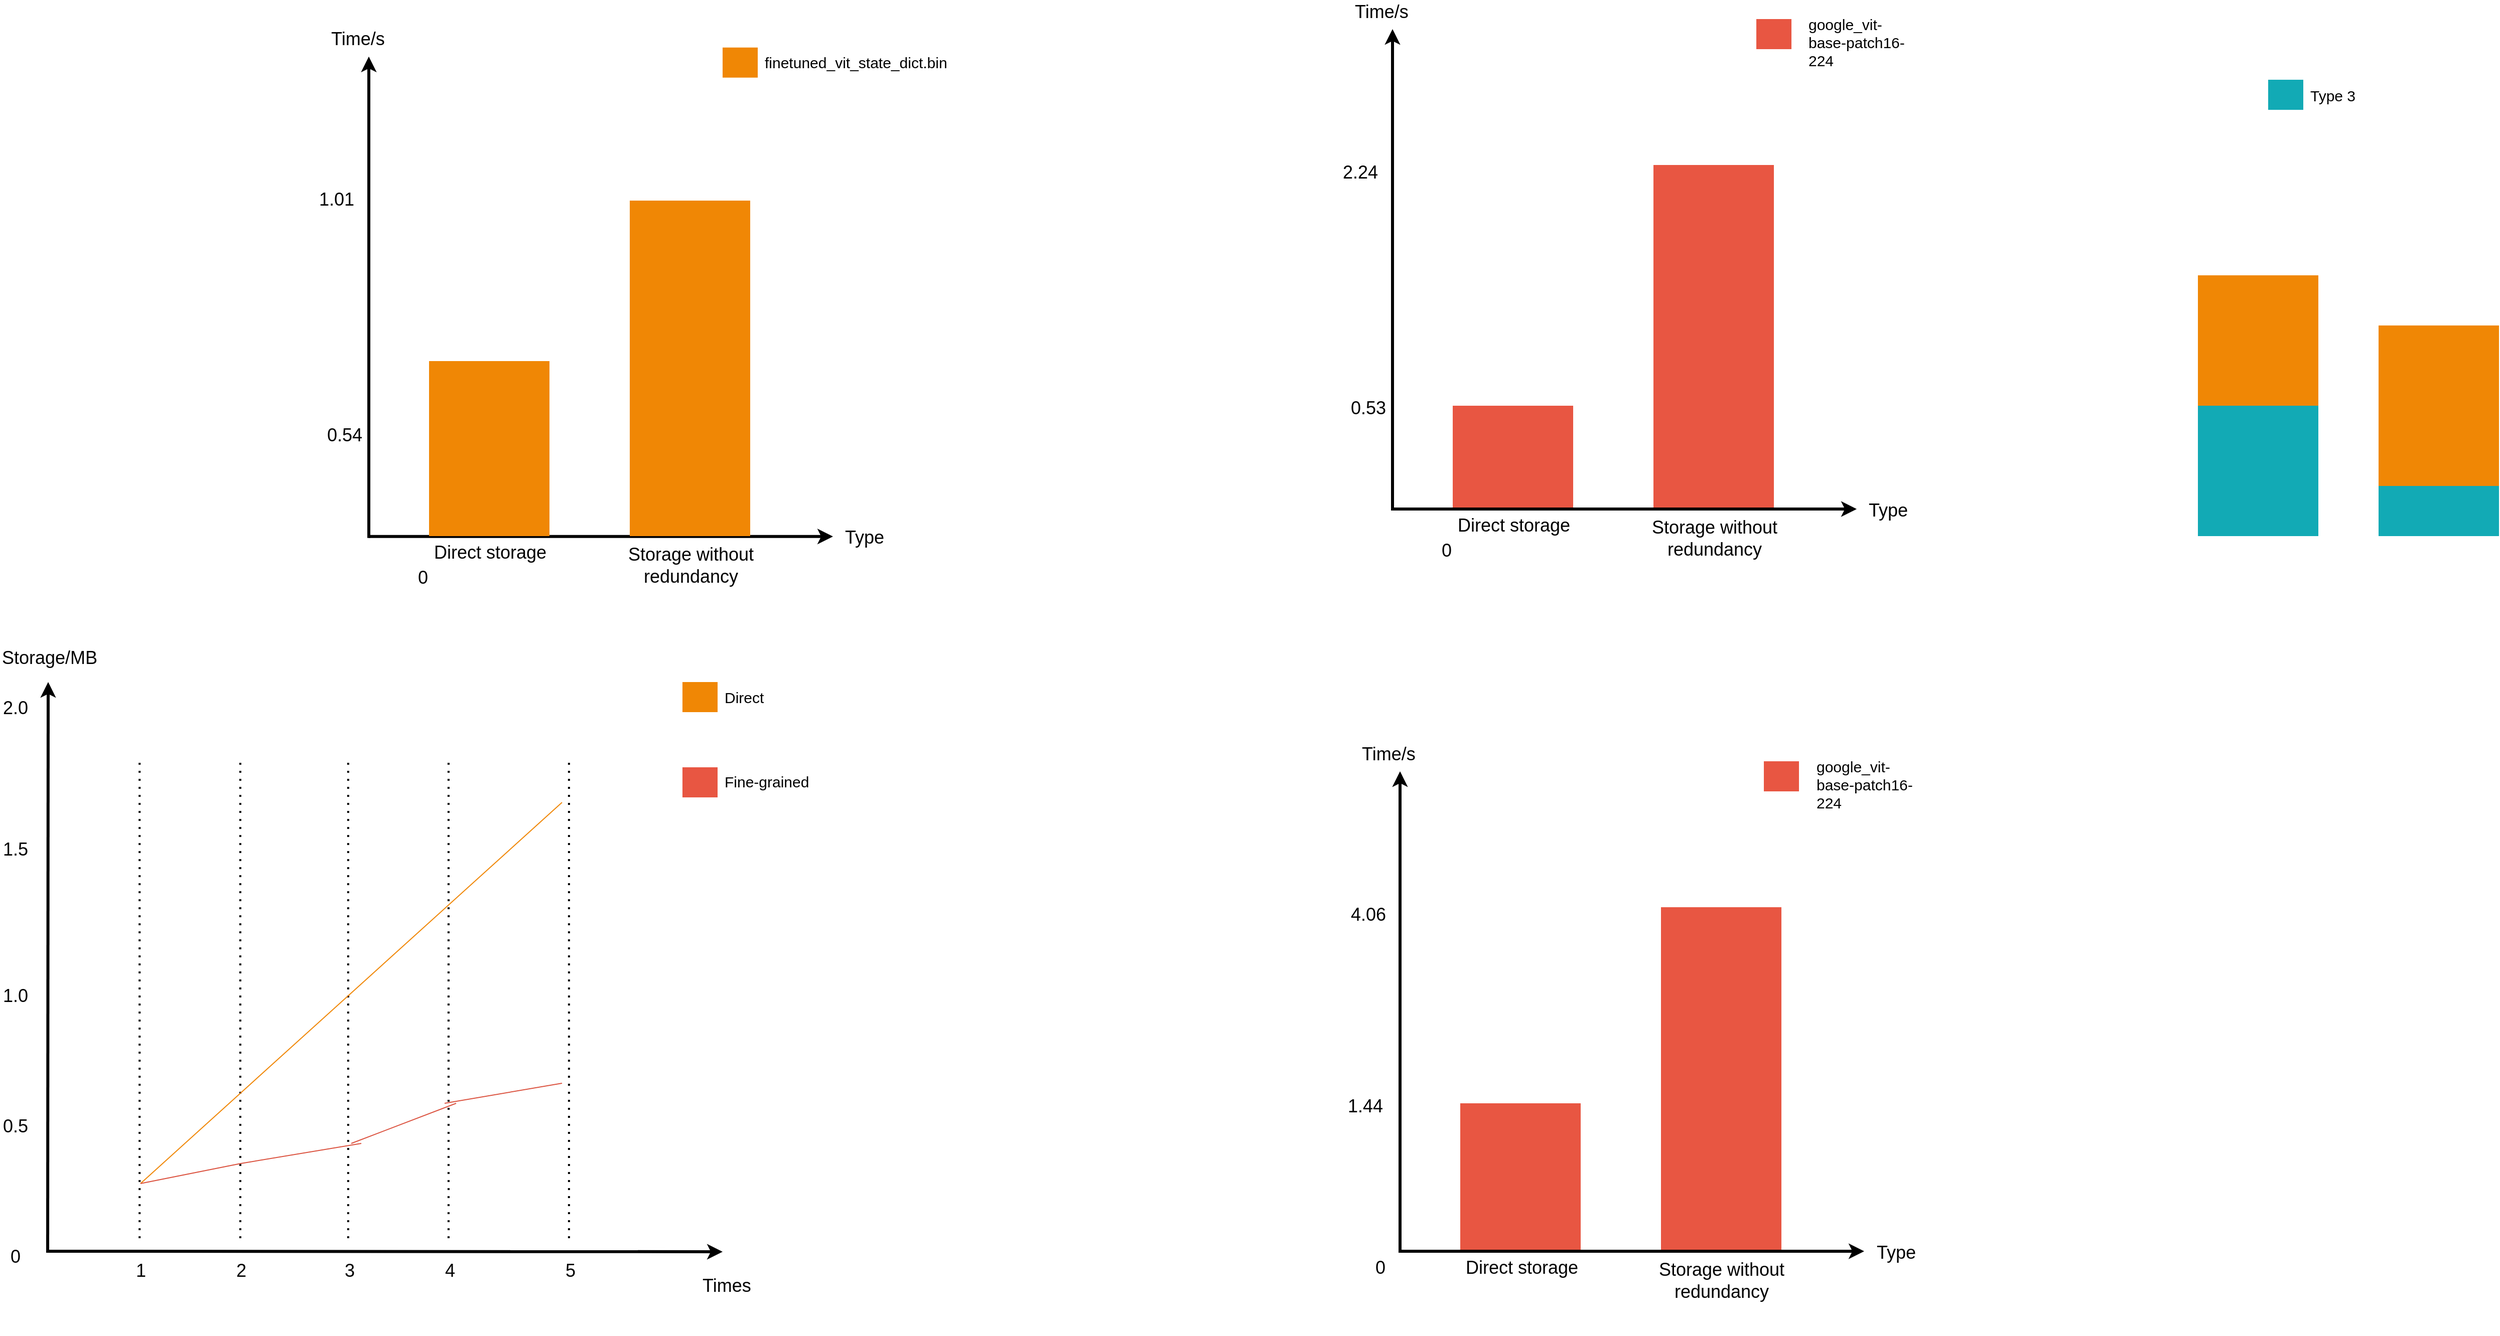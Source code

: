 <mxfile version="24.2.3" type="github">
  <diagram id="07fea595-8f29-1299-0266-81d95cde20df" name="Page-1">
    <mxGraphModel dx="1511" dy="1000" grid="1" gridSize="20" guides="1" tooltips="1" connect="1" arrows="1" fold="1" page="1" pageScale="1" pageWidth="4681" pageHeight="3300" background="none" math="0" shadow="0">
      <root>
        <mxCell id="0" />
        <mxCell id="1" parent="0" />
        <mxCell id="723" value="" style="whiteSpace=wrap;fillColor=#12AAB5;gradientColor=none;gradientDirection=east;strokeColor=none;html=1;fontColor=#23445d;" parent="1" vertex="1">
          <mxGeometry x="3170" y="1464.5" width="120" height="130" as="geometry" />
        </mxCell>
        <mxCell id="724" value="" style="whiteSpace=wrap;fillColor=#12AAB5;gradientColor=none;gradientDirection=east;strokeColor=none;html=1;fontColor=#23445d;" parent="1" vertex="1">
          <mxGeometry x="3350" y="1544.5" width="120" height="50.0" as="geometry" />
        </mxCell>
        <mxCell id="727" value="" style="edgeStyle=none;html=1;fontColor=#000000;strokeWidth=3;strokeColor=#000000;" parent="1" edge="1">
          <mxGeometry width="100" height="100" relative="1" as="geometry">
            <mxPoint x="2367.5" y="1569" as="sourcePoint" />
            <mxPoint x="2367.5" y="1089" as="targetPoint" />
          </mxGeometry>
        </mxCell>
        <mxCell id="728" value="" style="whiteSpace=wrap;fillColor=#F08705;gradientColor=none;gradientDirection=east;strokeColor=none;html=1;fontColor=#23445d;" parent="1" vertex="1">
          <mxGeometry x="3170" y="1334.5" width="120" height="130" as="geometry" />
        </mxCell>
        <mxCell id="729" value="" style="whiteSpace=wrap;fillColor=#E85642;gradientColor=none;gradientDirection=east;strokeColor=none;html=1;fontColor=#23445d;" parent="1" vertex="1">
          <mxGeometry x="2427.5" y="1464.5" width="120" height="102.25" as="geometry" />
        </mxCell>
        <mxCell id="730" value="" style="whiteSpace=wrap;fillColor=#F08705;gradientColor=none;gradientDirection=east;strokeColor=none;html=1;fontColor=#23445d;" parent="1" vertex="1">
          <mxGeometry x="3350" y="1384.5" width="120" height="160.0" as="geometry" />
        </mxCell>
        <mxCell id="731" value="" style="whiteSpace=wrap;fillColor=#E85642;gradientColor=none;gradientDirection=east;strokeColor=none;html=1;fontColor=#23445d;" parent="1" vertex="1">
          <mxGeometry x="2627.5" y="1224.5" width="120" height="342.25" as="geometry" />
        </mxCell>
        <mxCell id="734" value="" style="edgeStyle=none;html=1;fontColor=#000000;strokeWidth=3;strokeColor=#000000;" parent="1" edge="1">
          <mxGeometry width="100" height="100" relative="1" as="geometry">
            <mxPoint x="2367.5" y="1567.46" as="sourcePoint" />
            <mxPoint x="2830" y="1567.5" as="targetPoint" />
          </mxGeometry>
        </mxCell>
        <mxCell id="735" value="Type" style="text;spacingTop=-5;html=1;fontSize=18;fontStyle=0;points=[];strokeColor=none;" parent="1" vertex="1">
          <mxGeometry x="2840" y="1557" width="80" height="20" as="geometry" />
        </mxCell>
        <mxCell id="736" value="Direct storage" style="text;spacingTop=-5;align=center;verticalAlign=middle;fontStyle=0;html=1;fontSize=18;points=[];strokeColor=none;" parent="1" vertex="1">
          <mxGeometry x="2427.5" y="1571" width="120" height="30" as="geometry" />
        </mxCell>
        <mxCell id="737" value="Storage without&lt;div&gt;redundancy&lt;/div&gt;" style="text;spacingTop=-5;align=center;verticalAlign=middle;fontStyle=0;html=1;fontSize=18;points=[];strokeColor=none;" parent="1" vertex="1">
          <mxGeometry x="2627.5" y="1584.5" width="120" height="30" as="geometry" />
        </mxCell>
        <mxCell id="739" value="" style="whiteSpace=wrap;fillColor=#12AAB5;gradientColor=none;gradientDirection=east;strokeColor=none;html=1;fontColor=#23445d;" parent="1" vertex="1">
          <mxGeometry x="3240" y="1139.5" width="35.0" height="30.0" as="geometry" />
        </mxCell>
        <mxCell id="740" value="" style="whiteSpace=wrap;fillColor=#F08705;gradientColor=none;gradientDirection=east;strokeColor=none;html=1;fontColor=#23445d;" parent="1" vertex="1">
          <mxGeometry x="1700.0" y="1107.38" width="35.0" height="30.0" as="geometry" />
        </mxCell>
        <mxCell id="741" value="" style="whiteSpace=wrap;fillColor=#E85642;gradientColor=none;gradientDirection=east;strokeColor=none;html=1;fontColor=#23445d;" parent="1" vertex="1">
          <mxGeometry x="2730" y="1079" width="35.0" height="30.0" as="geometry" />
        </mxCell>
        <mxCell id="742" value="google_vit-base-patch16-224&#xa;" style="text;spacingTop=-5;points=[];fontSize=15;whiteSpace=wrap;" parent="1" vertex="1">
          <mxGeometry x="2780" y="1074" width="107" height="65.5" as="geometry" />
        </mxCell>
        <mxCell id="743" value="finetuned_vit_state_dict.bin" style="text;spacingTop=-5;html=1;points=[];fontSize=15;" parent="1" vertex="1">
          <mxGeometry x="1740" y="1112.38" width="80" height="20" as="geometry" />
        </mxCell>
        <mxCell id="744" value="Type 3" style="text;spacingTop=-5;html=1;points=[];fontSize=15;" parent="1" vertex="1">
          <mxGeometry x="3280" y="1144.5" width="80" height="20" as="geometry" />
        </mxCell>
        <mxCell id="745" value="Time/s" style="text;spacingTop=-5;html=1;fontSize=18;fontStyle=0;points=[]" parent="1" vertex="1">
          <mxGeometry x="2327.5" y="1060" width="80" height="20" as="geometry" />
        </mxCell>
        <mxCell id="746" value="0" style="text;spacingTop=-5;align=center;verticalAlign=middle;fontStyle=0;html=1;fontSize=18;points=[]" parent="1" vertex="1">
          <mxGeometry x="2405.5" y="1546.5" width="30" height="130.0" as="geometry" />
        </mxCell>
        <mxCell id="747" value="0.53" style="text;spacingTop=-5;align=center;verticalAlign=middle;fontStyle=0;html=1;fontSize=18;points=[]" parent="1" vertex="1">
          <mxGeometry x="2327.5" y="1404.5" width="30" height="130.0" as="geometry" />
        </mxCell>
        <mxCell id="748" value="2.24" style="text;spacingTop=-5;align=center;verticalAlign=middle;fontStyle=0;html=1;fontSize=18;points=[]" parent="1" vertex="1">
          <mxGeometry x="2320" y="1169" width="30" height="130.0" as="geometry" />
        </mxCell>
        <mxCell id="VlcfnBgL3RGFJG4SDU6c-755" value="" style="edgeStyle=none;html=1;fontColor=#000000;strokeWidth=3;strokeColor=#000000;" edge="1" parent="1">
          <mxGeometry width="100" height="100" relative="1" as="geometry">
            <mxPoint x="1347.5" y="1596.38" as="sourcePoint" />
            <mxPoint x="1347.5" y="1116.38" as="targetPoint" />
          </mxGeometry>
        </mxCell>
        <mxCell id="VlcfnBgL3RGFJG4SDU6c-758" value="" style="edgeStyle=none;html=1;fontColor=#000000;strokeWidth=3;strokeColor=#000000;" edge="1" parent="1">
          <mxGeometry width="100" height="100" relative="1" as="geometry">
            <mxPoint x="1347.5" y="1594.84" as="sourcePoint" />
            <mxPoint x="1810" y="1594.88" as="targetPoint" />
          </mxGeometry>
        </mxCell>
        <mxCell id="VlcfnBgL3RGFJG4SDU6c-759" value="Type" style="text;spacingTop=-5;html=1;fontSize=18;fontStyle=0;points=[];strokeColor=none;" vertex="1" parent="1">
          <mxGeometry x="1820" y="1584.38" width="80" height="20" as="geometry" />
        </mxCell>
        <mxCell id="VlcfnBgL3RGFJG4SDU6c-760" value="Direct storage" style="text;spacingTop=-5;align=center;verticalAlign=middle;fontStyle=0;html=1;fontSize=18;points=[];strokeColor=none;" vertex="1" parent="1">
          <mxGeometry x="1407.5" y="1598.38" width="120" height="30" as="geometry" />
        </mxCell>
        <mxCell id="VlcfnBgL3RGFJG4SDU6c-761" value="Storage without&lt;div&gt;redundancy&lt;/div&gt;" style="text;spacingTop=-5;align=center;verticalAlign=middle;fontStyle=0;html=1;fontSize=18;points=[];strokeColor=none;" vertex="1" parent="1">
          <mxGeometry x="1607.5" y="1611.88" width="120" height="30" as="geometry" />
        </mxCell>
        <mxCell id="VlcfnBgL3RGFJG4SDU6c-764" value="Time/s" style="text;spacingTop=-5;html=1;fontSize=18;fontStyle=0;points=[]" vertex="1" parent="1">
          <mxGeometry x="1307.5" y="1087.38" width="80" height="20" as="geometry" />
        </mxCell>
        <mxCell id="VlcfnBgL3RGFJG4SDU6c-765" value="0" style="text;spacingTop=-5;align=center;verticalAlign=middle;fontStyle=0;html=1;fontSize=18;points=[]" vertex="1" parent="1">
          <mxGeometry x="1385.5" y="1573.88" width="30" height="130.0" as="geometry" />
        </mxCell>
        <mxCell id="VlcfnBgL3RGFJG4SDU6c-766" value="0.54" style="text;spacingTop=-5;align=center;verticalAlign=middle;fontStyle=0;html=1;fontSize=18;points=[]" vertex="1" parent="1">
          <mxGeometry x="1307.5" y="1431.88" width="30" height="130.0" as="geometry" />
        </mxCell>
        <mxCell id="VlcfnBgL3RGFJG4SDU6c-767" value="1.01" style="text;spacingTop=-5;align=center;verticalAlign=middle;fontStyle=0;html=1;fontSize=18;points=[]" vertex="1" parent="1">
          <mxGeometry x="1300" y="1196.38" width="30" height="130.0" as="geometry" />
        </mxCell>
        <mxCell id="VlcfnBgL3RGFJG4SDU6c-768" value="" style="whiteSpace=wrap;fillColor=#F08705;gradientColor=none;gradientDirection=east;strokeColor=none;html=1;fontColor=#23445d;" vertex="1" parent="1">
          <mxGeometry x="1607.5" y="1260" width="120" height="334.5" as="geometry" />
        </mxCell>
        <mxCell id="VlcfnBgL3RGFJG4SDU6c-769" value="" style="whiteSpace=wrap;fillColor=#F08705;gradientColor=none;gradientDirection=east;strokeColor=none;html=1;fontColor=#23445d;" vertex="1" parent="1">
          <mxGeometry x="1407.5" y="1420" width="120" height="174.5" as="geometry" />
        </mxCell>
        <mxCell id="VlcfnBgL3RGFJG4SDU6c-772" value="" style="edgeStyle=none;html=1;fontColor=#000000;strokeWidth=3;strokeColor=#000000;" edge="1" parent="1">
          <mxGeometry width="100" height="100" relative="1" as="geometry">
            <mxPoint x="1027.5" y="2309" as="sourcePoint" />
            <mxPoint x="1028" y="1740" as="targetPoint" />
          </mxGeometry>
        </mxCell>
        <mxCell id="VlcfnBgL3RGFJG4SDU6c-773" value="" style="edgeStyle=none;html=1;fontColor=#000000;strokeWidth=3;strokeColor=#000000;" edge="1" parent="1">
          <mxGeometry width="100" height="100" relative="1" as="geometry">
            <mxPoint x="1027.5" y="2307.46" as="sourcePoint" />
            <mxPoint x="1700" y="2308" as="targetPoint" />
          </mxGeometry>
        </mxCell>
        <mxCell id="VlcfnBgL3RGFJG4SDU6c-774" value="Times" style="text;spacingTop=-5;html=1;fontSize=18;fontStyle=0;points=[];strokeColor=none;" vertex="1" parent="1">
          <mxGeometry x="1677.5" y="2329.5" width="80" height="20" as="geometry" />
        </mxCell>
        <mxCell id="VlcfnBgL3RGFJG4SDU6c-775" value="1" style="text;spacingTop=-5;align=center;verticalAlign=middle;fontStyle=0;html=1;fontSize=18;points=[];strokeColor=none;" vertex="1" parent="1">
          <mxGeometry x="1060" y="2314.5" width="120" height="30" as="geometry" />
        </mxCell>
        <mxCell id="VlcfnBgL3RGFJG4SDU6c-776" value="3" style="text;spacingTop=-5;align=center;verticalAlign=middle;fontStyle=0;html=1;fontSize=18;points=[];strokeColor=none;" vertex="1" parent="1">
          <mxGeometry x="1267.5" y="2314.5" width="120" height="30" as="geometry" />
        </mxCell>
        <mxCell id="VlcfnBgL3RGFJG4SDU6c-777" value="Storage/MB" style="text;spacingTop=-5;html=1;fontSize=18;fontStyle=0;points=[]" vertex="1" parent="1">
          <mxGeometry x="980" y="1703.88" width="80" height="20" as="geometry" />
        </mxCell>
        <mxCell id="VlcfnBgL3RGFJG4SDU6c-778" value="0" style="text;spacingTop=-5;align=center;verticalAlign=middle;fontStyle=0;html=1;fontSize=18;points=[]" vertex="1" parent="1">
          <mxGeometry x="980" y="2250" width="30" height="130.0" as="geometry" />
        </mxCell>
        <mxCell id="VlcfnBgL3RGFJG4SDU6c-779" value="0.5" style="text;spacingTop=-5;align=center;verticalAlign=middle;fontStyle=0;html=1;fontSize=18;points=[]" vertex="1" parent="1">
          <mxGeometry x="980" y="2120" width="30" height="130.0" as="geometry" />
        </mxCell>
        <mxCell id="VlcfnBgL3RGFJG4SDU6c-780" value="1.0&lt;span style=&quot;color: rgba(0, 0, 0, 0); font-family: monospace; font-size: 0px; text-align: start;&quot;&gt;%3CmxGraphModel%3E%3Croot%3E%3CmxCell%20id%3D%220%22%2F%3E%3CmxCell%20id%3D%221%22%20parent%3D%220%22%2F%3E%3CmxCell%20id%3D%222%22%20value%3D%22%22%20style%3D%22whiteSpace%3Dwrap%3BfillColor%3D%23E85642%3BgradientColor%3Dnone%3BgradientDirection%3Deast%3BstrokeColor%3Dnone%3Bhtml%3D1%3BfontColor%3D%2323445d%3B%22%20vertex%3D%221%22%20parent%3D%221%22%3E%3CmxGeometry%20x%3D%222730%22%20y%3D%221079%22%20width%3D%2235.0%22%20height%3D%2230.0%22%20as%3D%22geometry%22%2F%3E%3C%2FmxCell%3E%3CmxCell%20id%3D%223%22%20value%3D%22google_vit-base-patch16-224%26%2310%3B%22%20style%3D%22text%3BspacingTop%3D-5%3Bpoints%3D%5B%5D%3BfontSize%3D15%3BwhiteSpace%3Dwrap%3B%22%20vertex%3D%221%22%20parent%3D%221%22%3E%3CmxGeometry%20x%3D%222780%22%20y%3D%221074%22%20width%3D%22107%22%20height%3D%2265.5%22%20as%3D%22geometry%22%2F%3E%3C%2FmxCell%3E%3C%2Froot%3E%3C%2FmxGraphModel%3E&lt;/span&gt;" style="text;spacingTop=-5;align=center;verticalAlign=middle;fontStyle=0;html=1;fontSize=18;points=[]" vertex="1" parent="1">
          <mxGeometry x="980" y="1990" width="30" height="130.0" as="geometry" />
        </mxCell>
        <mxCell id="VlcfnBgL3RGFJG4SDU6c-783" value="2" style="text;spacingTop=-5;align=center;verticalAlign=middle;fontStyle=0;html=1;fontSize=18;points=[];strokeColor=none;" vertex="1" parent="1">
          <mxGeometry x="1160" y="2314.5" width="120" height="30" as="geometry" />
        </mxCell>
        <mxCell id="VlcfnBgL3RGFJG4SDU6c-784" value="4" style="text;spacingTop=-5;align=center;verticalAlign=middle;fontStyle=0;html=1;fontSize=18;points=[];strokeColor=none;" vertex="1" parent="1">
          <mxGeometry x="1367.5" y="2314.5" width="120" height="30" as="geometry" />
        </mxCell>
        <mxCell id="VlcfnBgL3RGFJG4SDU6c-785" value="5" style="text;spacingTop=-5;align=center;verticalAlign=middle;fontStyle=0;html=1;fontSize=18;points=[];strokeColor=none;" vertex="1" parent="1">
          <mxGeometry x="1487.5" y="2314.5" width="120" height="30" as="geometry" />
        </mxCell>
        <mxCell id="VlcfnBgL3RGFJG4SDU6c-786" value="" style="endArrow=none;dashed=1;html=1;dashPattern=1 3;strokeWidth=2;rounded=0;" edge="1" parent="1">
          <mxGeometry width="50" height="50" relative="1" as="geometry">
            <mxPoint x="1119.09" y="2294.5" as="sourcePoint" />
            <mxPoint x="1119.09" y="1820" as="targetPoint" />
          </mxGeometry>
        </mxCell>
        <mxCell id="VlcfnBgL3RGFJG4SDU6c-787" value="" style="endArrow=none;dashed=1;html=1;dashPattern=1 3;strokeWidth=2;rounded=0;" edge="1" parent="1">
          <mxGeometry width="50" height="50" relative="1" as="geometry">
            <mxPoint x="1219.44" y="2294.5" as="sourcePoint" />
            <mxPoint x="1219.44" y="1820" as="targetPoint" />
          </mxGeometry>
        </mxCell>
        <mxCell id="VlcfnBgL3RGFJG4SDU6c-788" value="" style="endArrow=none;dashed=1;html=1;dashPattern=1 3;strokeWidth=2;rounded=0;" edge="1" parent="1">
          <mxGeometry width="50" height="50" relative="1" as="geometry">
            <mxPoint x="1326.94" y="2294.5" as="sourcePoint" />
            <mxPoint x="1326.94" y="1820" as="targetPoint" />
          </mxGeometry>
        </mxCell>
        <mxCell id="VlcfnBgL3RGFJG4SDU6c-789" value="" style="endArrow=none;dashed=1;html=1;dashPattern=1 3;strokeWidth=2;rounded=0;" edge="1" parent="1">
          <mxGeometry width="50" height="50" relative="1" as="geometry">
            <mxPoint x="1426.94" y="2294.5" as="sourcePoint" />
            <mxPoint x="1426.94" y="1820" as="targetPoint" />
          </mxGeometry>
        </mxCell>
        <mxCell id="VlcfnBgL3RGFJG4SDU6c-790" value="" style="endArrow=none;dashed=1;html=1;dashPattern=1 3;strokeWidth=2;rounded=0;" edge="1" parent="1">
          <mxGeometry width="50" height="50" relative="1" as="geometry">
            <mxPoint x="1546.94" y="2294.5" as="sourcePoint" />
            <mxPoint x="1546.94" y="1820" as="targetPoint" />
          </mxGeometry>
        </mxCell>
        <mxCell id="VlcfnBgL3RGFJG4SDU6c-791" value="" style="whiteSpace=wrap;fillColor=#F08705;gradientColor=none;gradientDirection=east;strokeColor=none;html=1;fontColor=#23445d;" vertex="1" parent="1">
          <mxGeometry x="1660.0" y="1740" width="35.0" height="30.0" as="geometry" />
        </mxCell>
        <mxCell id="VlcfnBgL3RGFJG4SDU6c-792" value="Direct" style="text;spacingTop=-5;html=1;points=[];fontSize=15;" vertex="1" parent="1">
          <mxGeometry x="1700" y="1745" width="80" height="20" as="geometry" />
        </mxCell>
        <mxCell id="VlcfnBgL3RGFJG4SDU6c-793" value="" style="whiteSpace=wrap;fillColor=#E85642;gradientColor=none;gradientDirection=east;strokeColor=none;html=1;fontColor=#23445d;" vertex="1" parent="1">
          <mxGeometry x="1660" y="1825" width="35.0" height="30.0" as="geometry" />
        </mxCell>
        <mxCell id="VlcfnBgL3RGFJG4SDU6c-794" value="Fine-grained&#xa;" style="text;spacingTop=-5;points=[];fontSize=15;whiteSpace=wrap;" vertex="1" parent="1">
          <mxGeometry x="1700" y="1829" width="107" height="65.5" as="geometry" />
        </mxCell>
        <mxCell id="VlcfnBgL3RGFJG4SDU6c-798" value="1.5&lt;span style=&quot;color: rgba(0, 0, 0, 0); font-family: monospace; font-size: 0px; text-align: start;&quot;&gt;%3CmxGraphModel%3E%3Croot%3E%3CmxCell%20id%3D%220%22%2F%3E%3CmxCell%20id%3D%221%22%20parent%3D%220%22%2F%3E%3CmxCell%20id%3D%222%22%20value%3D%22%22%20style%3D%22whiteSpace%3Dwrap%3BfillColor%3D%23E85642%3BgradientColor%3Dnone%3BgradientDirection%3Deast%3BstrokeColor%3Dnone%3Bhtml%3D1%3BfontColor%3D%2323445d%3B%22%20vertex%3D%221%22%20parent%3D%221%22%3E%3CmxGeometry%20x%3D%222730%22%20y%3D%221079%22%20width%3D%2235.0%22%20height%3D%2230.0%22%20as%3D%22geometry%22%2F%3E%3C%2FmxCell%3E%3CmxCell%20id%3D%223%22%20value%3D%22google_vit-base-patch16-224%26%2310%3B%22%20style%3D%22text%3BspacingTop%3D-5%3Bpoints%3D%5B%5D%3BfontSize%3D15%3BwhiteSpace%3Dwrap%3B%22%20vertex%3D%221%22%20parent%3D%221%22%3E%3CmxGeometry%20x%3D%222780%22%20y%3D%221074%22%20width%3D%22107%22%20height%3D%2265.5%22%20as%3D%22geometry%22%2F%3E%3C%2FmxCell%3E%3C%2Froot%3E%3C%2FmxGraphModel%35&lt;/span&gt;" style="text;spacingTop=-5;align=center;verticalAlign=middle;fontStyle=0;html=1;fontSize=18;points=[]" vertex="1" parent="1">
          <mxGeometry x="980" y="1844.5" width="30" height="130.0" as="geometry" />
        </mxCell>
        <mxCell id="VlcfnBgL3RGFJG4SDU6c-799" value="2.0" style="text;spacingTop=-5;align=center;verticalAlign=middle;fontStyle=0;html=1;fontSize=18;points=[]" vertex="1" parent="1">
          <mxGeometry x="980" y="1703.88" width="30" height="130.0" as="geometry" />
        </mxCell>
        <mxCell id="VlcfnBgL3RGFJG4SDU6c-801" value="" style="endArrow=none;html=1;rounded=0;curved=0;strokeColor=#f08707;" edge="1" parent="1">
          <mxGeometry width="50" height="50" relative="1" as="geometry">
            <mxPoint x="1120" y="2240" as="sourcePoint" />
            <mxPoint x="1540" y="1860" as="targetPoint" />
          </mxGeometry>
        </mxCell>
        <mxCell id="VlcfnBgL3RGFJG4SDU6c-802" value="" style="endArrow=none;html=1;rounded=0;strokeColor=#db523f;" edge="1" parent="1">
          <mxGeometry width="50" height="50" relative="1" as="geometry">
            <mxPoint x="1120" y="2240" as="sourcePoint" />
            <mxPoint x="1220" y="2220" as="targetPoint" />
          </mxGeometry>
        </mxCell>
        <mxCell id="VlcfnBgL3RGFJG4SDU6c-803" value="" style="endArrow=none;html=1;rounded=0;strokeColor=#db523f;" edge="1" parent="1">
          <mxGeometry width="50" height="50" relative="1" as="geometry">
            <mxPoint x="1220" y="2220" as="sourcePoint" />
            <mxPoint x="1340" y="2200" as="targetPoint" />
          </mxGeometry>
        </mxCell>
        <mxCell id="VlcfnBgL3RGFJG4SDU6c-804" value="" style="endArrow=none;html=1;rounded=0;strokeColor=#db523f;" edge="1" parent="1">
          <mxGeometry width="50" height="50" relative="1" as="geometry">
            <mxPoint x="1330" y="2200" as="sourcePoint" />
            <mxPoint x="1434.5" y="2160" as="targetPoint" />
          </mxGeometry>
        </mxCell>
        <mxCell id="VlcfnBgL3RGFJG4SDU6c-805" value="" style="endArrow=none;html=1;rounded=0;strokeColor=#db523f;" edge="1" parent="1">
          <mxGeometry width="50" height="50" relative="1" as="geometry">
            <mxPoint x="1423" y="2160" as="sourcePoint" />
            <mxPoint x="1540" y="2140" as="targetPoint" />
          </mxGeometry>
        </mxCell>
        <mxCell id="VlcfnBgL3RGFJG4SDU6c-806" value="" style="edgeStyle=none;html=1;fontColor=#000000;strokeWidth=3;strokeColor=#000000;" edge="1" parent="1">
          <mxGeometry width="100" height="100" relative="1" as="geometry">
            <mxPoint x="2375" y="2309" as="sourcePoint" />
            <mxPoint x="2375" y="1829" as="targetPoint" />
          </mxGeometry>
        </mxCell>
        <mxCell id="VlcfnBgL3RGFJG4SDU6c-807" value="" style="whiteSpace=wrap;fillColor=#E85642;gradientColor=none;gradientDirection=east;strokeColor=none;html=1;fontColor=#23445d;" vertex="1" parent="1">
          <mxGeometry x="2435" y="2160" width="120" height="146.75" as="geometry" />
        </mxCell>
        <mxCell id="VlcfnBgL3RGFJG4SDU6c-808" value="" style="whiteSpace=wrap;fillColor=#E85642;gradientColor=none;gradientDirection=east;strokeColor=none;html=1;fontColor=#23445d;" vertex="1" parent="1">
          <mxGeometry x="2635" y="1964.5" width="120" height="342.25" as="geometry" />
        </mxCell>
        <mxCell id="VlcfnBgL3RGFJG4SDU6c-809" value="" style="edgeStyle=none;html=1;fontColor=#000000;strokeWidth=3;strokeColor=#000000;" edge="1" parent="1">
          <mxGeometry width="100" height="100" relative="1" as="geometry">
            <mxPoint x="2375" y="2307.46" as="sourcePoint" />
            <mxPoint x="2837.5" y="2307.5" as="targetPoint" />
          </mxGeometry>
        </mxCell>
        <mxCell id="VlcfnBgL3RGFJG4SDU6c-810" value="Type" style="text;spacingTop=-5;html=1;fontSize=18;fontStyle=0;points=[];strokeColor=none;" vertex="1" parent="1">
          <mxGeometry x="2847.5" y="2297" width="80" height="20" as="geometry" />
        </mxCell>
        <mxCell id="VlcfnBgL3RGFJG4SDU6c-811" value="Direct storage" style="text;spacingTop=-5;align=center;verticalAlign=middle;fontStyle=0;html=1;fontSize=18;points=[];strokeColor=none;" vertex="1" parent="1">
          <mxGeometry x="2435.5" y="2311" width="120" height="30" as="geometry" />
        </mxCell>
        <mxCell id="VlcfnBgL3RGFJG4SDU6c-812" value="Storage without&lt;div&gt;redundancy&lt;/div&gt;" style="text;spacingTop=-5;align=center;verticalAlign=middle;fontStyle=0;html=1;fontSize=18;points=[];strokeColor=none;" vertex="1" parent="1">
          <mxGeometry x="2635" y="2324.5" width="120" height="30" as="geometry" />
        </mxCell>
        <mxCell id="VlcfnBgL3RGFJG4SDU6c-813" value="" style="whiteSpace=wrap;fillColor=#E85642;gradientColor=none;gradientDirection=east;strokeColor=none;html=1;fontColor=#23445d;" vertex="1" parent="1">
          <mxGeometry x="2737.5" y="1819" width="35.0" height="30.0" as="geometry" />
        </mxCell>
        <mxCell id="VlcfnBgL3RGFJG4SDU6c-814" value="google_vit-base-patch16-224&#xa;" style="text;spacingTop=-5;points=[];fontSize=15;whiteSpace=wrap;" vertex="1" parent="1">
          <mxGeometry x="2787.5" y="1814" width="107" height="65.5" as="geometry" />
        </mxCell>
        <mxCell id="VlcfnBgL3RGFJG4SDU6c-815" value="Time/s" style="text;spacingTop=-5;html=1;fontSize=18;fontStyle=0;points=[]" vertex="1" parent="1">
          <mxGeometry x="2335" y="1800" width="80" height="20" as="geometry" />
        </mxCell>
        <mxCell id="VlcfnBgL3RGFJG4SDU6c-816" value="0" style="text;spacingTop=-5;align=center;verticalAlign=middle;fontStyle=0;html=1;fontSize=18;points=[]" vertex="1" parent="1">
          <mxGeometry x="2340" y="2261" width="30" height="130.0" as="geometry" />
        </mxCell>
        <mxCell id="VlcfnBgL3RGFJG4SDU6c-817" value="1.44" style="text;spacingTop=-5;align=center;verticalAlign=middle;fontStyle=0;html=1;fontSize=18;points=[]" vertex="1" parent="1">
          <mxGeometry x="2325" y="2100" width="30" height="130.0" as="geometry" />
        </mxCell>
        <mxCell id="VlcfnBgL3RGFJG4SDU6c-818" value="4.06" style="text;spacingTop=-5;align=center;verticalAlign=middle;fontStyle=0;html=1;fontSize=18;points=[]" vertex="1" parent="1">
          <mxGeometry x="2327.5" y="1909" width="30" height="130.0" as="geometry" />
        </mxCell>
      </root>
    </mxGraphModel>
  </diagram>
</mxfile>
